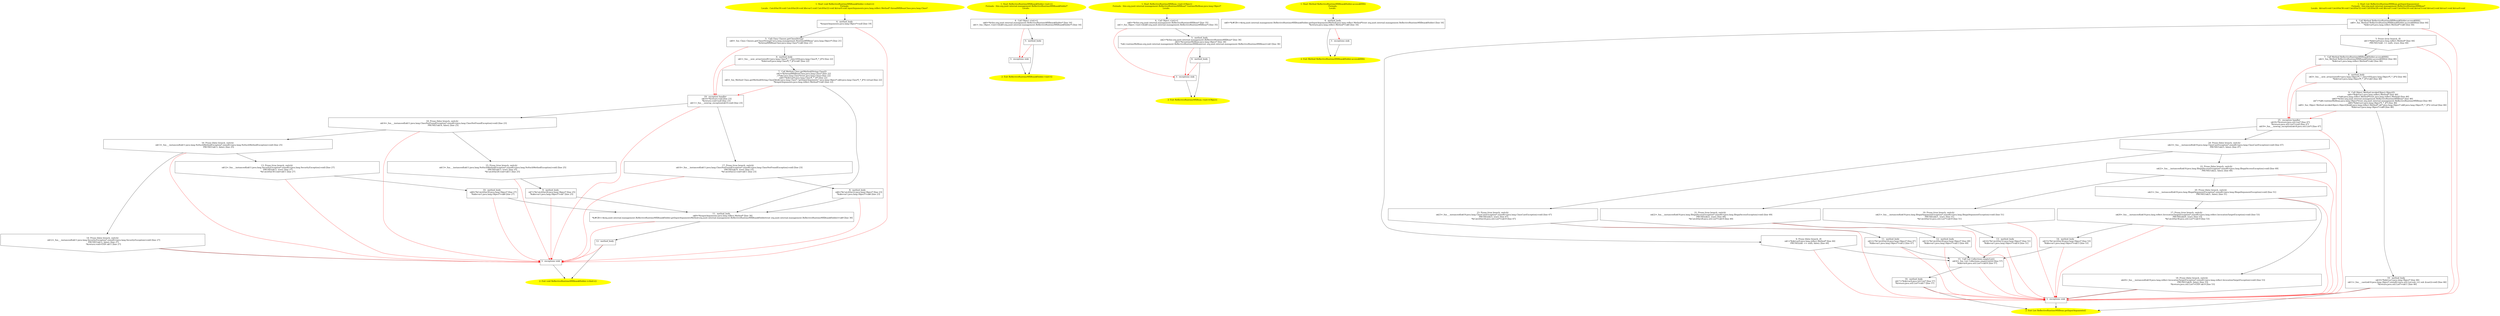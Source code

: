 /* @generated */
digraph cfg {
"org.junit.internal.management.ReflectiveRuntimeMXBean$Holder.<clinit>():void.0eae0ecc3cc8ef712cf47686920da503_1" [label="1: Start void ReflectiveRuntimeMXBean$Holder.<clinit>()\nFormals: \nLocals:  CatchVar30:void CatchVar26:void $bcvar1:void CatchVar22:void $irvar0:void inputArguments:java.lang.reflect.Method* threadMXBeanClass:java.lang.Class* \n  " color=yellow style=filled]
	

	 "org.junit.internal.management.ReflectiveRuntimeMXBean$Holder.<clinit>():void.0eae0ecc3cc8ef712cf47686920da503_1" -> "org.junit.internal.management.ReflectiveRuntimeMXBean$Holder.<clinit>():void.0eae0ecc3cc8ef712cf47686920da503_4" ;
"org.junit.internal.management.ReflectiveRuntimeMXBean$Holder.<clinit>():void.0eae0ecc3cc8ef712cf47686920da503_2" [label="2: Exit void ReflectiveRuntimeMXBean$Holder.<clinit>() \n  " color=yellow style=filled]
	

"org.junit.internal.management.ReflectiveRuntimeMXBean$Holder.<clinit>():void.0eae0ecc3cc8ef712cf47686920da503_3" [label="3:  exceptions sink \n  " shape="box"]
	

	 "org.junit.internal.management.ReflectiveRuntimeMXBean$Holder.<clinit>():void.0eae0ecc3cc8ef712cf47686920da503_3" -> "org.junit.internal.management.ReflectiveRuntimeMXBean$Holder.<clinit>():void.0eae0ecc3cc8ef712cf47686920da503_2" ;
"org.junit.internal.management.ReflectiveRuntimeMXBean$Holder.<clinit>():void.0eae0ecc3cc8ef712cf47686920da503_4" [label="4:  method_body \n   *&inputArguments:java.lang.Object*=null [line 19]\n " shape="box"]
	

	 "org.junit.internal.management.ReflectiveRuntimeMXBean$Holder.<clinit>():void.0eae0ecc3cc8ef712cf47686920da503_4" -> "org.junit.internal.management.ReflectiveRuntimeMXBean$Holder.<clinit>():void.0eae0ecc3cc8ef712cf47686920da503_5" ;
	 "org.junit.internal.management.ReflectiveRuntimeMXBean$Holder.<clinit>():void.0eae0ecc3cc8ef712cf47686920da503_4" -> "org.junit.internal.management.ReflectiveRuntimeMXBean$Holder.<clinit>():void.0eae0ecc3cc8ef712cf47686920da503_3" [color="red" ];
"org.junit.internal.management.ReflectiveRuntimeMXBean$Holder.<clinit>():void.0eae0ecc3cc8ef712cf47686920da503_5" [label="5:  Call Class Classes.getClass(String) \n   n$0=_fun_Class Classes.getClass(String)(\"java.lang.management.RuntimeMXBean\":java.lang.Object*) [line 21]\n  *&threadMXBeanClass:java.lang.Class*=n$0 [line 21]\n " shape="box"]
	

	 "org.junit.internal.management.ReflectiveRuntimeMXBean$Holder.<clinit>():void.0eae0ecc3cc8ef712cf47686920da503_5" -> "org.junit.internal.management.ReflectiveRuntimeMXBean$Holder.<clinit>():void.0eae0ecc3cc8ef712cf47686920da503_6" ;
	 "org.junit.internal.management.ReflectiveRuntimeMXBean$Holder.<clinit>():void.0eae0ecc3cc8ef712cf47686920da503_5" -> "org.junit.internal.management.ReflectiveRuntimeMXBean$Holder.<clinit>():void.0eae0ecc3cc8ef712cf47686920da503_19" [color="red" ];
"org.junit.internal.management.ReflectiveRuntimeMXBean$Holder.<clinit>():void.0eae0ecc3cc8ef712cf47686920da503_6" [label="6:  method_body \n   n$1=_fun___new_array(sizeof(t=java.lang.Class*[_*_];len=[0]):java.lang.Class*[_*_](*)) [line 22]\n  *&$irvar0:java.lang.Class*[_*_](*)=n$1 [line 22]\n " shape="box"]
	

	 "org.junit.internal.management.ReflectiveRuntimeMXBean$Holder.<clinit>():void.0eae0ecc3cc8ef712cf47686920da503_6" -> "org.junit.internal.management.ReflectiveRuntimeMXBean$Holder.<clinit>():void.0eae0ecc3cc8ef712cf47686920da503_7" ;
	 "org.junit.internal.management.ReflectiveRuntimeMXBean$Holder.<clinit>():void.0eae0ecc3cc8ef712cf47686920da503_6" -> "org.junit.internal.management.ReflectiveRuntimeMXBean$Holder.<clinit>():void.0eae0ecc3cc8ef712cf47686920da503_19" [color="red" ];
"org.junit.internal.management.ReflectiveRuntimeMXBean$Holder.<clinit>():void.0eae0ecc3cc8ef712cf47686920da503_7" [label="7:  Call Method Class.getMethod(String,Class[]) \n   n$2=*&threadMXBeanClass:java.lang.Class* [line 22]\n  _=*n$2:java.lang.Class*(root java.lang.Class) [line 22]\n  n$4=*&$irvar0:java.lang.Class*[_*_](*) [line 22]\n  n$5=_fun_Method Class.getMethod(String,Class[])(n$2:java.lang.Class*,\"getInputArguments\":java.lang.Object*,n$4:java.lang.Class*[_*_](*)) virtual [line 22]\n  *&inputArguments:java.lang.reflect.Method*=n$5 [line 22]\n " shape="box"]
	

	 "org.junit.internal.management.ReflectiveRuntimeMXBean$Holder.<clinit>():void.0eae0ecc3cc8ef712cf47686920da503_7" -> "org.junit.internal.management.ReflectiveRuntimeMXBean$Holder.<clinit>():void.0eae0ecc3cc8ef712cf47686920da503_11" ;
	 "org.junit.internal.management.ReflectiveRuntimeMXBean$Holder.<clinit>():void.0eae0ecc3cc8ef712cf47686920da503_7" -> "org.junit.internal.management.ReflectiveRuntimeMXBean$Holder.<clinit>():void.0eae0ecc3cc8ef712cf47686920da503_19" [color="red" ];
"org.junit.internal.management.ReflectiveRuntimeMXBean$Holder.<clinit>():void.0eae0ecc3cc8ef712cf47686920da503_8" [label="8:  method_body \n   n$6=*&CatchVar22:java.lang.Object* [line 23]\n  *&$bcvar1:java.lang.Object*=n$6 [line 23]\n " shape="box"]
	

	 "org.junit.internal.management.ReflectiveRuntimeMXBean$Holder.<clinit>():void.0eae0ecc3cc8ef712cf47686920da503_8" -> "org.junit.internal.management.ReflectiveRuntimeMXBean$Holder.<clinit>():void.0eae0ecc3cc8ef712cf47686920da503_11" ;
	 "org.junit.internal.management.ReflectiveRuntimeMXBean$Holder.<clinit>():void.0eae0ecc3cc8ef712cf47686920da503_8" -> "org.junit.internal.management.ReflectiveRuntimeMXBean$Holder.<clinit>():void.0eae0ecc3cc8ef712cf47686920da503_3" [color="red" ];
"org.junit.internal.management.ReflectiveRuntimeMXBean$Holder.<clinit>():void.0eae0ecc3cc8ef712cf47686920da503_9" [label="9:  method_body \n   n$7=*&CatchVar26:java.lang.Object* [line 25]\n  *&$bcvar1:java.lang.Object*=n$7 [line 25]\n " shape="box"]
	

	 "org.junit.internal.management.ReflectiveRuntimeMXBean$Holder.<clinit>():void.0eae0ecc3cc8ef712cf47686920da503_9" -> "org.junit.internal.management.ReflectiveRuntimeMXBean$Holder.<clinit>():void.0eae0ecc3cc8ef712cf47686920da503_11" ;
	 "org.junit.internal.management.ReflectiveRuntimeMXBean$Holder.<clinit>():void.0eae0ecc3cc8ef712cf47686920da503_9" -> "org.junit.internal.management.ReflectiveRuntimeMXBean$Holder.<clinit>():void.0eae0ecc3cc8ef712cf47686920da503_3" [color="red" ];
"org.junit.internal.management.ReflectiveRuntimeMXBean$Holder.<clinit>():void.0eae0ecc3cc8ef712cf47686920da503_10" [label="10:  method_body \n   n$8=*&CatchVar30:java.lang.Object* [line 27]\n  *&$bcvar1:java.lang.Object*=n$8 [line 27]\n " shape="box"]
	

	 "org.junit.internal.management.ReflectiveRuntimeMXBean$Holder.<clinit>():void.0eae0ecc3cc8ef712cf47686920da503_10" -> "org.junit.internal.management.ReflectiveRuntimeMXBean$Holder.<clinit>():void.0eae0ecc3cc8ef712cf47686920da503_11" ;
	 "org.junit.internal.management.ReflectiveRuntimeMXBean$Holder.<clinit>():void.0eae0ecc3cc8ef712cf47686920da503_10" -> "org.junit.internal.management.ReflectiveRuntimeMXBean$Holder.<clinit>():void.0eae0ecc3cc8ef712cf47686920da503_3" [color="red" ];
"org.junit.internal.management.ReflectiveRuntimeMXBean$Holder.<clinit>():void.0eae0ecc3cc8ef712cf47686920da503_11" [label="11:  method_body \n   n$9=*&inputArguments:java.lang.reflect.Method* [line 30]\n  *&#GB<>$org.junit.internal.management.ReflectiveRuntimeMXBean$Holder.getInputArgumentsMethod:org.junit.internal.management.ReflectiveRuntimeMXBean$Holder(root org.junit.internal.management.ReflectiveRuntimeMXBean$Holder)=n$9 [line 30]\n " shape="box"]
	

	 "org.junit.internal.management.ReflectiveRuntimeMXBean$Holder.<clinit>():void.0eae0ecc3cc8ef712cf47686920da503_11" -> "org.junit.internal.management.ReflectiveRuntimeMXBean$Holder.<clinit>():void.0eae0ecc3cc8ef712cf47686920da503_12" ;
	 "org.junit.internal.management.ReflectiveRuntimeMXBean$Holder.<clinit>():void.0eae0ecc3cc8ef712cf47686920da503_11" -> "org.junit.internal.management.ReflectiveRuntimeMXBean$Holder.<clinit>():void.0eae0ecc3cc8ef712cf47686920da503_3" [color="red" ];
"org.junit.internal.management.ReflectiveRuntimeMXBean$Holder.<clinit>():void.0eae0ecc3cc8ef712cf47686920da503_12" [label="12:  method_body \n  " shape="box"]
	

	 "org.junit.internal.management.ReflectiveRuntimeMXBean$Holder.<clinit>():void.0eae0ecc3cc8ef712cf47686920da503_12" -> "org.junit.internal.management.ReflectiveRuntimeMXBean$Holder.<clinit>():void.0eae0ecc3cc8ef712cf47686920da503_2" ;
	 "org.junit.internal.management.ReflectiveRuntimeMXBean$Holder.<clinit>():void.0eae0ecc3cc8ef712cf47686920da503_12" -> "org.junit.internal.management.ReflectiveRuntimeMXBean$Holder.<clinit>():void.0eae0ecc3cc8ef712cf47686920da503_3" [color="red" ];
"org.junit.internal.management.ReflectiveRuntimeMXBean$Holder.<clinit>():void.0eae0ecc3cc8ef712cf47686920da503_13" [label="13: Prune (true branch, switch) \n   n$12=_fun___instanceof(n$11:java.lang.SecurityException*,sizeof(t=java.lang.SecurityException):void) [line 27]\n  PRUNE(n$12, true); [line 27]\n  *&CatchVar30:void=n$11 [line 27]\n " shape="invhouse"]
	

	 "org.junit.internal.management.ReflectiveRuntimeMXBean$Holder.<clinit>():void.0eae0ecc3cc8ef712cf47686920da503_13" -> "org.junit.internal.management.ReflectiveRuntimeMXBean$Holder.<clinit>():void.0eae0ecc3cc8ef712cf47686920da503_10" ;
	 "org.junit.internal.management.ReflectiveRuntimeMXBean$Holder.<clinit>():void.0eae0ecc3cc8ef712cf47686920da503_13" -> "org.junit.internal.management.ReflectiveRuntimeMXBean$Holder.<clinit>():void.0eae0ecc3cc8ef712cf47686920da503_3" [color="red" ];
"org.junit.internal.management.ReflectiveRuntimeMXBean$Holder.<clinit>():void.0eae0ecc3cc8ef712cf47686920da503_14" [label="14: Prune (false branch, switch) \n   n$12=_fun___instanceof(n$11:java.lang.SecurityException*,sizeof(t=java.lang.SecurityException):void) [line 27]\n  PRUNE(!n$12, false); [line 27]\n  *&return:void=EXN n$11 [line 27]\n " shape="invhouse"]
	

	 "org.junit.internal.management.ReflectiveRuntimeMXBean$Holder.<clinit>():void.0eae0ecc3cc8ef712cf47686920da503_14" -> "org.junit.internal.management.ReflectiveRuntimeMXBean$Holder.<clinit>():void.0eae0ecc3cc8ef712cf47686920da503_3" ;
	 "org.junit.internal.management.ReflectiveRuntimeMXBean$Holder.<clinit>():void.0eae0ecc3cc8ef712cf47686920da503_14" -> "org.junit.internal.management.ReflectiveRuntimeMXBean$Holder.<clinit>():void.0eae0ecc3cc8ef712cf47686920da503_3" [color="red" ];
"org.junit.internal.management.ReflectiveRuntimeMXBean$Holder.<clinit>():void.0eae0ecc3cc8ef712cf47686920da503_15" [label="15: Prune (true branch, switch) \n   n$13=_fun___instanceof(n$11:java.lang.NoSuchMethodException*,sizeof(t=java.lang.NoSuchMethodException):void) [line 25]\n  PRUNE(n$13, true); [line 25]\n  *&CatchVar26:void=n$11 [line 25]\n " shape="invhouse"]
	

	 "org.junit.internal.management.ReflectiveRuntimeMXBean$Holder.<clinit>():void.0eae0ecc3cc8ef712cf47686920da503_15" -> "org.junit.internal.management.ReflectiveRuntimeMXBean$Holder.<clinit>():void.0eae0ecc3cc8ef712cf47686920da503_9" ;
	 "org.junit.internal.management.ReflectiveRuntimeMXBean$Holder.<clinit>():void.0eae0ecc3cc8ef712cf47686920da503_15" -> "org.junit.internal.management.ReflectiveRuntimeMXBean$Holder.<clinit>():void.0eae0ecc3cc8ef712cf47686920da503_3" [color="red" ];
"org.junit.internal.management.ReflectiveRuntimeMXBean$Holder.<clinit>():void.0eae0ecc3cc8ef712cf47686920da503_16" [label="16: Prune (false branch, switch) \n   n$13=_fun___instanceof(n$11:java.lang.NoSuchMethodException*,sizeof(t=java.lang.NoSuchMethodException):void) [line 25]\n  PRUNE(!n$13, false); [line 25]\n " shape="invhouse"]
	

	 "org.junit.internal.management.ReflectiveRuntimeMXBean$Holder.<clinit>():void.0eae0ecc3cc8ef712cf47686920da503_16" -> "org.junit.internal.management.ReflectiveRuntimeMXBean$Holder.<clinit>():void.0eae0ecc3cc8ef712cf47686920da503_13" ;
	 "org.junit.internal.management.ReflectiveRuntimeMXBean$Holder.<clinit>():void.0eae0ecc3cc8ef712cf47686920da503_16" -> "org.junit.internal.management.ReflectiveRuntimeMXBean$Holder.<clinit>():void.0eae0ecc3cc8ef712cf47686920da503_14" ;
	 "org.junit.internal.management.ReflectiveRuntimeMXBean$Holder.<clinit>():void.0eae0ecc3cc8ef712cf47686920da503_16" -> "org.junit.internal.management.ReflectiveRuntimeMXBean$Holder.<clinit>():void.0eae0ecc3cc8ef712cf47686920da503_3" [color="red" ];
"org.junit.internal.management.ReflectiveRuntimeMXBean$Holder.<clinit>():void.0eae0ecc3cc8ef712cf47686920da503_17" [label="17: Prune (true branch, switch) \n   n$14=_fun___instanceof(n$11:java.lang.ClassNotFoundException*,sizeof(t=java.lang.ClassNotFoundException):void) [line 23]\n  PRUNE(n$14, true); [line 23]\n  *&CatchVar22:void=n$11 [line 23]\n " shape="invhouse"]
	

	 "org.junit.internal.management.ReflectiveRuntimeMXBean$Holder.<clinit>():void.0eae0ecc3cc8ef712cf47686920da503_17" -> "org.junit.internal.management.ReflectiveRuntimeMXBean$Holder.<clinit>():void.0eae0ecc3cc8ef712cf47686920da503_8" ;
	 "org.junit.internal.management.ReflectiveRuntimeMXBean$Holder.<clinit>():void.0eae0ecc3cc8ef712cf47686920da503_17" -> "org.junit.internal.management.ReflectiveRuntimeMXBean$Holder.<clinit>():void.0eae0ecc3cc8ef712cf47686920da503_3" [color="red" ];
"org.junit.internal.management.ReflectiveRuntimeMXBean$Holder.<clinit>():void.0eae0ecc3cc8ef712cf47686920da503_18" [label="18: Prune (false branch, switch) \n   n$14=_fun___instanceof(n$11:java.lang.ClassNotFoundException*,sizeof(t=java.lang.ClassNotFoundException):void) [line 23]\n  PRUNE(!n$14, false); [line 23]\n " shape="invhouse"]
	

	 "org.junit.internal.management.ReflectiveRuntimeMXBean$Holder.<clinit>():void.0eae0ecc3cc8ef712cf47686920da503_18" -> "org.junit.internal.management.ReflectiveRuntimeMXBean$Holder.<clinit>():void.0eae0ecc3cc8ef712cf47686920da503_15" ;
	 "org.junit.internal.management.ReflectiveRuntimeMXBean$Holder.<clinit>():void.0eae0ecc3cc8ef712cf47686920da503_18" -> "org.junit.internal.management.ReflectiveRuntimeMXBean$Holder.<clinit>():void.0eae0ecc3cc8ef712cf47686920da503_16" ;
	 "org.junit.internal.management.ReflectiveRuntimeMXBean$Holder.<clinit>():void.0eae0ecc3cc8ef712cf47686920da503_18" -> "org.junit.internal.management.ReflectiveRuntimeMXBean$Holder.<clinit>():void.0eae0ecc3cc8ef712cf47686920da503_3" [color="red" ];
"org.junit.internal.management.ReflectiveRuntimeMXBean$Holder.<clinit>():void.0eae0ecc3cc8ef712cf47686920da503_19" [label="19:  exception handler \n   n$10=*&return:void [line 23]\n  *&return:void=null [line 23]\n  n$11=_fun___unwrap_exception(n$10:void) [line 23]\n " shape="box"]
	

	 "org.junit.internal.management.ReflectiveRuntimeMXBean$Holder.<clinit>():void.0eae0ecc3cc8ef712cf47686920da503_19" -> "org.junit.internal.management.ReflectiveRuntimeMXBean$Holder.<clinit>():void.0eae0ecc3cc8ef712cf47686920da503_17" ;
	 "org.junit.internal.management.ReflectiveRuntimeMXBean$Holder.<clinit>():void.0eae0ecc3cc8ef712cf47686920da503_19" -> "org.junit.internal.management.ReflectiveRuntimeMXBean$Holder.<clinit>():void.0eae0ecc3cc8ef712cf47686920da503_18" ;
	 "org.junit.internal.management.ReflectiveRuntimeMXBean$Holder.<clinit>():void.0eae0ecc3cc8ef712cf47686920da503_19" -> "org.junit.internal.management.ReflectiveRuntimeMXBean$Holder.<clinit>():void.0eae0ecc3cc8ef712cf47686920da503_3" [color="red" ];
"org.junit.internal.management.ReflectiveRuntimeMXBean$Holder.<init>().ecccf9db30d824847eb34f9b7cf79812_1" [label="1: Start ReflectiveRuntimeMXBean$Holder.<init>()\nFormals:  this:org.junit.internal.management.ReflectiveRuntimeMXBean$Holder*\nLocals:  \n  " color=yellow style=filled]
	

	 "org.junit.internal.management.ReflectiveRuntimeMXBean$Holder.<init>().ecccf9db30d824847eb34f9b7cf79812_1" -> "org.junit.internal.management.ReflectiveRuntimeMXBean$Holder.<init>().ecccf9db30d824847eb34f9b7cf79812_4" ;
"org.junit.internal.management.ReflectiveRuntimeMXBean$Holder.<init>().ecccf9db30d824847eb34f9b7cf79812_2" [label="2: Exit ReflectiveRuntimeMXBean$Holder.<init>() \n  " color=yellow style=filled]
	

"org.junit.internal.management.ReflectiveRuntimeMXBean$Holder.<init>().ecccf9db30d824847eb34f9b7cf79812_3" [label="3:  exceptions sink \n  " shape="box"]
	

	 "org.junit.internal.management.ReflectiveRuntimeMXBean$Holder.<init>().ecccf9db30d824847eb34f9b7cf79812_3" -> "org.junit.internal.management.ReflectiveRuntimeMXBean$Holder.<init>().ecccf9db30d824847eb34f9b7cf79812_2" ;
"org.junit.internal.management.ReflectiveRuntimeMXBean$Holder.<init>().ecccf9db30d824847eb34f9b7cf79812_4" [label="4:  Call Object.<init>() \n   n$0=*&this:org.junit.internal.management.ReflectiveRuntimeMXBean$Holder* [line 16]\n  n$1=_fun_Object.<init>()(n$0:org.junit.internal.management.ReflectiveRuntimeMXBean$Holder*) [line 16]\n " shape="box"]
	

	 "org.junit.internal.management.ReflectiveRuntimeMXBean$Holder.<init>().ecccf9db30d824847eb34f9b7cf79812_4" -> "org.junit.internal.management.ReflectiveRuntimeMXBean$Holder.<init>().ecccf9db30d824847eb34f9b7cf79812_5" ;
	 "org.junit.internal.management.ReflectiveRuntimeMXBean$Holder.<init>().ecccf9db30d824847eb34f9b7cf79812_4" -> "org.junit.internal.management.ReflectiveRuntimeMXBean$Holder.<init>().ecccf9db30d824847eb34f9b7cf79812_3" [color="red" ];
"org.junit.internal.management.ReflectiveRuntimeMXBean$Holder.<init>().ecccf9db30d824847eb34f9b7cf79812_5" [label="5:  method_body \n  " shape="box"]
	

	 "org.junit.internal.management.ReflectiveRuntimeMXBean$Holder.<init>().ecccf9db30d824847eb34f9b7cf79812_5" -> "org.junit.internal.management.ReflectiveRuntimeMXBean$Holder.<init>().ecccf9db30d824847eb34f9b7cf79812_2" ;
	 "org.junit.internal.management.ReflectiveRuntimeMXBean$Holder.<init>().ecccf9db30d824847eb34f9b7cf79812_5" -> "org.junit.internal.management.ReflectiveRuntimeMXBean$Holder.<init>().ecccf9db30d824847eb34f9b7cf79812_3" [color="red" ];
"org.junit.internal.management.ReflectiveRuntimeMXBean.<init>(java.lang.Object).6498fe4c49421a67474b377db6fa0f52_1" [label="1: Start ReflectiveRuntimeMXBean.<init>(Object)\nFormals:  this:org.junit.internal.management.ReflectiveRuntimeMXBean* runtimeMxBean:java.lang.Object*\nLocals:  \n  " color=yellow style=filled]
	

	 "org.junit.internal.management.ReflectiveRuntimeMXBean.<init>(java.lang.Object).6498fe4c49421a67474b377db6fa0f52_1" -> "org.junit.internal.management.ReflectiveRuntimeMXBean.<init>(java.lang.Object).6498fe4c49421a67474b377db6fa0f52_4" ;
"org.junit.internal.management.ReflectiveRuntimeMXBean.<init>(java.lang.Object).6498fe4c49421a67474b377db6fa0f52_2" [label="2: Exit ReflectiveRuntimeMXBean.<init>(Object) \n  " color=yellow style=filled]
	

"org.junit.internal.management.ReflectiveRuntimeMXBean.<init>(java.lang.Object).6498fe4c49421a67474b377db6fa0f52_3" [label="3:  exceptions sink \n  " shape="box"]
	

	 "org.junit.internal.management.ReflectiveRuntimeMXBean.<init>(java.lang.Object).6498fe4c49421a67474b377db6fa0f52_3" -> "org.junit.internal.management.ReflectiveRuntimeMXBean.<init>(java.lang.Object).6498fe4c49421a67474b377db6fa0f52_2" ;
"org.junit.internal.management.ReflectiveRuntimeMXBean.<init>(java.lang.Object).6498fe4c49421a67474b377db6fa0f52_4" [label="4:  Call Object.<init>() \n   n$0=*&this:org.junit.internal.management.ReflectiveRuntimeMXBean* [line 35]\n  n$1=_fun_Object.<init>()(n$0:org.junit.internal.management.ReflectiveRuntimeMXBean*) [line 35]\n " shape="box"]
	

	 "org.junit.internal.management.ReflectiveRuntimeMXBean.<init>(java.lang.Object).6498fe4c49421a67474b377db6fa0f52_4" -> "org.junit.internal.management.ReflectiveRuntimeMXBean.<init>(java.lang.Object).6498fe4c49421a67474b377db6fa0f52_5" ;
	 "org.junit.internal.management.ReflectiveRuntimeMXBean.<init>(java.lang.Object).6498fe4c49421a67474b377db6fa0f52_4" -> "org.junit.internal.management.ReflectiveRuntimeMXBean.<init>(java.lang.Object).6498fe4c49421a67474b377db6fa0f52_3" [color="red" ];
"org.junit.internal.management.ReflectiveRuntimeMXBean.<init>(java.lang.Object).6498fe4c49421a67474b377db6fa0f52_5" [label="5:  method_body \n   n$2=*&this:org.junit.internal.management.ReflectiveRuntimeMXBean* [line 36]\n  n$3=*&runtimeMxBean:java.lang.Object* [line 36]\n  *n$2.runtimeMxBean:org.junit.internal.management.ReflectiveRuntimeMXBean(root org.junit.internal.management.ReflectiveRuntimeMXBean)=n$3 [line 36]\n " shape="box"]
	

	 "org.junit.internal.management.ReflectiveRuntimeMXBean.<init>(java.lang.Object).6498fe4c49421a67474b377db6fa0f52_5" -> "org.junit.internal.management.ReflectiveRuntimeMXBean.<init>(java.lang.Object).6498fe4c49421a67474b377db6fa0f52_6" ;
	 "org.junit.internal.management.ReflectiveRuntimeMXBean.<init>(java.lang.Object).6498fe4c49421a67474b377db6fa0f52_5" -> "org.junit.internal.management.ReflectiveRuntimeMXBean.<init>(java.lang.Object).6498fe4c49421a67474b377db6fa0f52_3" [color="red" ];
"org.junit.internal.management.ReflectiveRuntimeMXBean.<init>(java.lang.Object).6498fe4c49421a67474b377db6fa0f52_6" [label="6:  method_body \n  " shape="box"]
	

	 "org.junit.internal.management.ReflectiveRuntimeMXBean.<init>(java.lang.Object).6498fe4c49421a67474b377db6fa0f52_6" -> "org.junit.internal.management.ReflectiveRuntimeMXBean.<init>(java.lang.Object).6498fe4c49421a67474b377db6fa0f52_2" ;
	 "org.junit.internal.management.ReflectiveRuntimeMXBean.<init>(java.lang.Object).6498fe4c49421a67474b377db6fa0f52_6" -> "org.junit.internal.management.ReflectiveRuntimeMXBean.<init>(java.lang.Object).6498fe4c49421a67474b377db6fa0f52_3" [color="red" ];
"org.junit.internal.management.ReflectiveRuntimeMXBean$Holder.access$000():java.lang.reflect.Method.a58dfda85bd97eafcd344f49474667b3_1" [label="1: Start Method ReflectiveRuntimeMXBean$Holder.access$000()\nFormals: \nLocals:  \n  " color=yellow style=filled]
	

	 "org.junit.internal.management.ReflectiveRuntimeMXBean$Holder.access$000():java.lang.reflect.Method.a58dfda85bd97eafcd344f49474667b3_1" -> "org.junit.internal.management.ReflectiveRuntimeMXBean$Holder.access$000():java.lang.reflect.Method.a58dfda85bd97eafcd344f49474667b3_4" ;
"org.junit.internal.management.ReflectiveRuntimeMXBean$Holder.access$000():java.lang.reflect.Method.a58dfda85bd97eafcd344f49474667b3_2" [label="2: Exit Method ReflectiveRuntimeMXBean$Holder.access$000() \n  " color=yellow style=filled]
	

"org.junit.internal.management.ReflectiveRuntimeMXBean$Holder.access$000():java.lang.reflect.Method.a58dfda85bd97eafcd344f49474667b3_3" [label="3:  exceptions sink \n  " shape="box"]
	

	 "org.junit.internal.management.ReflectiveRuntimeMXBean$Holder.access$000():java.lang.reflect.Method.a58dfda85bd97eafcd344f49474667b3_3" -> "org.junit.internal.management.ReflectiveRuntimeMXBean$Holder.access$000():java.lang.reflect.Method.a58dfda85bd97eafcd344f49474667b3_2" ;
"org.junit.internal.management.ReflectiveRuntimeMXBean$Holder.access$000():java.lang.reflect.Method.a58dfda85bd97eafcd344f49474667b3_4" [label="4:  method_body \n   n$0=*&#GB<>$org.junit.internal.management.ReflectiveRuntimeMXBean$Holder.getInputArgumentsMethod:java.lang.reflect.Method*(root org.junit.internal.management.ReflectiveRuntimeMXBean$Holder) [line 16]\n  *&return:java.lang.reflect.Method*=n$0 [line 16]\n " shape="box"]
	

	 "org.junit.internal.management.ReflectiveRuntimeMXBean$Holder.access$000():java.lang.reflect.Method.a58dfda85bd97eafcd344f49474667b3_4" -> "org.junit.internal.management.ReflectiveRuntimeMXBean$Holder.access$000():java.lang.reflect.Method.a58dfda85bd97eafcd344f49474667b3_2" ;
	 "org.junit.internal.management.ReflectiveRuntimeMXBean$Holder.access$000():java.lang.reflect.Method.a58dfda85bd97eafcd344f49474667b3_4" -> "org.junit.internal.management.ReflectiveRuntimeMXBean$Holder.access$000():java.lang.reflect.Method.a58dfda85bd97eafcd344f49474667b3_3" [color="red" ];
"org.junit.internal.management.ReflectiveRuntimeMXBean.getInputArguments():java.util.List.da9b502a4547e4640236fb60992be2e7_1" [label="1: Start List ReflectiveRuntimeMXBean.getInputArguments()\nFormals:  this:org.junit.internal.management.ReflectiveRuntimeMXBean*\nLocals:  $irvar4:void CatchVar36:void CatchVar32:void CatchVar28:void $bcvar1:void CatchVar24:void $irvar3:void $irvar2:void $irvar1:void $irvar0:void \n  " color=yellow style=filled]
	

	 "org.junit.internal.management.ReflectiveRuntimeMXBean.getInputArguments():java.util.List.da9b502a4547e4640236fb60992be2e7_1" -> "org.junit.internal.management.ReflectiveRuntimeMXBean.getInputArguments():java.util.List.da9b502a4547e4640236fb60992be2e7_4" ;
"org.junit.internal.management.ReflectiveRuntimeMXBean.getInputArguments():java.util.List.da9b502a4547e4640236fb60992be2e7_2" [label="2: Exit List ReflectiveRuntimeMXBean.getInputArguments() \n  " color=yellow style=filled]
	

"org.junit.internal.management.ReflectiveRuntimeMXBean.getInputArguments():java.util.List.da9b502a4547e4640236fb60992be2e7_3" [label="3:  exceptions sink \n  " shape="box"]
	

	 "org.junit.internal.management.ReflectiveRuntimeMXBean.getInputArguments():java.util.List.da9b502a4547e4640236fb60992be2e7_3" -> "org.junit.internal.management.ReflectiveRuntimeMXBean.getInputArguments():java.util.List.da9b502a4547e4640236fb60992be2e7_2" ;
"org.junit.internal.management.ReflectiveRuntimeMXBean.getInputArguments():java.util.List.da9b502a4547e4640236fb60992be2e7_4" [label="4:  Call Method ReflectiveRuntimeMXBean$Holder.access$000() \n   n$0=_fun_Method ReflectiveRuntimeMXBean$Holder.access$000()() [line 44]\n  *&$irvar0:java.lang.reflect.Method*=n$0 [line 44]\n " shape="box"]
	

	 "org.junit.internal.management.ReflectiveRuntimeMXBean.getInputArguments():java.util.List.da9b502a4547e4640236fb60992be2e7_4" -> "org.junit.internal.management.ReflectiveRuntimeMXBean.getInputArguments():java.util.List.da9b502a4547e4640236fb60992be2e7_5" ;
	 "org.junit.internal.management.ReflectiveRuntimeMXBean.getInputArguments():java.util.List.da9b502a4547e4640236fb60992be2e7_4" -> "org.junit.internal.management.ReflectiveRuntimeMXBean.getInputArguments():java.util.List.da9b502a4547e4640236fb60992be2e7_6" ;
	 "org.junit.internal.management.ReflectiveRuntimeMXBean.getInputArguments():java.util.List.da9b502a4547e4640236fb60992be2e7_4" -> "org.junit.internal.management.ReflectiveRuntimeMXBean.getInputArguments():java.util.List.da9b502a4547e4640236fb60992be2e7_3" [color="red" ];
"org.junit.internal.management.ReflectiveRuntimeMXBean.getInputArguments():java.util.List.da9b502a4547e4640236fb60992be2e7_5" [label="5: Prune (true branch, if) \n   n$1=*&$irvar0:java.lang.reflect.Method* [line 44]\n  PRUNE(!(n$1 == null), true); [line 44]\n " shape="invhouse"]
	

	 "org.junit.internal.management.ReflectiveRuntimeMXBean.getInputArguments():java.util.List.da9b502a4547e4640236fb60992be2e7_5" -> "org.junit.internal.management.ReflectiveRuntimeMXBean.getInputArguments():java.util.List.da9b502a4547e4640236fb60992be2e7_7" ;
	 "org.junit.internal.management.ReflectiveRuntimeMXBean.getInputArguments():java.util.List.da9b502a4547e4640236fb60992be2e7_5" -> "org.junit.internal.management.ReflectiveRuntimeMXBean.getInputArguments():java.util.List.da9b502a4547e4640236fb60992be2e7_3" [color="red" ];
"org.junit.internal.management.ReflectiveRuntimeMXBean.getInputArguments():java.util.List.da9b502a4547e4640236fb60992be2e7_6" [label="6: Prune (false branch, if) \n   n$1=*&$irvar0:java.lang.reflect.Method* [line 44]\n  PRUNE((n$1 == null), false); [line 44]\n " shape="invhouse"]
	

	 "org.junit.internal.management.ReflectiveRuntimeMXBean.getInputArguments():java.util.List.da9b502a4547e4640236fb60992be2e7_6" -> "org.junit.internal.management.ReflectiveRuntimeMXBean.getInputArguments():java.util.List.da9b502a4547e4640236fb60992be2e7_15" ;
	 "org.junit.internal.management.ReflectiveRuntimeMXBean.getInputArguments():java.util.List.da9b502a4547e4640236fb60992be2e7_6" -> "org.junit.internal.management.ReflectiveRuntimeMXBean.getInputArguments():java.util.List.da9b502a4547e4640236fb60992be2e7_3" [color="red" ];
"org.junit.internal.management.ReflectiveRuntimeMXBean.getInputArguments():java.util.List.da9b502a4547e4640236fb60992be2e7_7" [label="7:  Call Method ReflectiveRuntimeMXBean$Holder.access$000() \n   n$2=_fun_Method ReflectiveRuntimeMXBean$Holder.access$000()() [line 46]\n  *&$irvar1:java.lang.reflect.Method*=n$2 [line 46]\n " shape="box"]
	

	 "org.junit.internal.management.ReflectiveRuntimeMXBean.getInputArguments():java.util.List.da9b502a4547e4640236fb60992be2e7_7" -> "org.junit.internal.management.ReflectiveRuntimeMXBean.getInputArguments():java.util.List.da9b502a4547e4640236fb60992be2e7_8" ;
	 "org.junit.internal.management.ReflectiveRuntimeMXBean.getInputArguments():java.util.List.da9b502a4547e4640236fb60992be2e7_7" -> "org.junit.internal.management.ReflectiveRuntimeMXBean.getInputArguments():java.util.List.da9b502a4547e4640236fb60992be2e7_25" [color="red" ];
"org.junit.internal.management.ReflectiveRuntimeMXBean.getInputArguments():java.util.List.da9b502a4547e4640236fb60992be2e7_8" [label="8:  method_body \n   n$3=_fun___new_array(sizeof(t=java.lang.Object*[_*_];len=[0]):java.lang.Object*[_*_](*)) [line 46]\n  *&$irvar2:java.lang.Object*[_*_](*)=n$3 [line 46]\n " shape="box"]
	

	 "org.junit.internal.management.ReflectiveRuntimeMXBean.getInputArguments():java.util.List.da9b502a4547e4640236fb60992be2e7_8" -> "org.junit.internal.management.ReflectiveRuntimeMXBean.getInputArguments():java.util.List.da9b502a4547e4640236fb60992be2e7_9" ;
	 "org.junit.internal.management.ReflectiveRuntimeMXBean.getInputArguments():java.util.List.da9b502a4547e4640236fb60992be2e7_8" -> "org.junit.internal.management.ReflectiveRuntimeMXBean.getInputArguments():java.util.List.da9b502a4547e4640236fb60992be2e7_25" [color="red" ];
"org.junit.internal.management.ReflectiveRuntimeMXBean.getInputArguments():java.util.List.da9b502a4547e4640236fb60992be2e7_9" [label="9:  Call Object Method.invoke(Object,Object[]) \n   n$4=*&$irvar1:java.lang.reflect.Method* [line 46]\n  _=*n$4:java.lang.reflect.Method*(root java.lang.reflect.Method) [line 46]\n  n$6=*&this:org.junit.internal.management.ReflectiveRuntimeMXBean* [line 46]\n  n$7=*n$6.runtimeMxBean:java.lang.Object*(root org.junit.internal.management.ReflectiveRuntimeMXBean) [line 46]\n  n$8=*&$irvar2:java.lang.Object*[_*_](*) [line 46]\n  n$9=_fun_Object Method.invoke(Object,Object[])(n$4:java.lang.reflect.Method*,n$7:java.lang.Object*,n$8:java.lang.Object*[_*_](*)) virtual [line 46]\n  *&$irvar3:java.lang.Object*=n$9 [line 46]\n " shape="box"]
	

	 "org.junit.internal.management.ReflectiveRuntimeMXBean.getInputArguments():java.util.List.da9b502a4547e4640236fb60992be2e7_9" -> "org.junit.internal.management.ReflectiveRuntimeMXBean.getInputArguments():java.util.List.da9b502a4547e4640236fb60992be2e7_10" ;
	 "org.junit.internal.management.ReflectiveRuntimeMXBean.getInputArguments():java.util.List.da9b502a4547e4640236fb60992be2e7_9" -> "org.junit.internal.management.ReflectiveRuntimeMXBean.getInputArguments():java.util.List.da9b502a4547e4640236fb60992be2e7_25" [color="red" ];
"org.junit.internal.management.ReflectiveRuntimeMXBean.getInputArguments():java.util.List.da9b502a4547e4640236fb60992be2e7_10" [label="10:  method_body \n   n$10=*&$irvar3:java.lang.Object* [line 46]\n  n$11=_fun___cast(n$10:java.lang.Object*,sizeof(t=java.util.List;sub_t=( sub )(cast)):void) [line 46]\n  *&return:java.util.List*=n$11 [line 46]\n " shape="box"]
	

	 "org.junit.internal.management.ReflectiveRuntimeMXBean.getInputArguments():java.util.List.da9b502a4547e4640236fb60992be2e7_10" -> "org.junit.internal.management.ReflectiveRuntimeMXBean.getInputArguments():java.util.List.da9b502a4547e4640236fb60992be2e7_2" ;
	 "org.junit.internal.management.ReflectiveRuntimeMXBean.getInputArguments():java.util.List.da9b502a4547e4640236fb60992be2e7_10" -> "org.junit.internal.management.ReflectiveRuntimeMXBean.getInputArguments():java.util.List.da9b502a4547e4640236fb60992be2e7_3" [color="red" ];
"org.junit.internal.management.ReflectiveRuntimeMXBean.getInputArguments():java.util.List.da9b502a4547e4640236fb60992be2e7_11" [label="11:  method_body \n   n$12=*&CatchVar24:java.lang.Object* [line 47]\n  *&$bcvar1:java.lang.Object*=n$12 [line 47]\n " shape="box"]
	

	 "org.junit.internal.management.ReflectiveRuntimeMXBean.getInputArguments():java.util.List.da9b502a4547e4640236fb60992be2e7_11" -> "org.junit.internal.management.ReflectiveRuntimeMXBean.getInputArguments():java.util.List.da9b502a4547e4640236fb60992be2e7_15" ;
	 "org.junit.internal.management.ReflectiveRuntimeMXBean.getInputArguments():java.util.List.da9b502a4547e4640236fb60992be2e7_11" -> "org.junit.internal.management.ReflectiveRuntimeMXBean.getInputArguments():java.util.List.da9b502a4547e4640236fb60992be2e7_3" [color="red" ];
"org.junit.internal.management.ReflectiveRuntimeMXBean.getInputArguments():java.util.List.da9b502a4547e4640236fb60992be2e7_12" [label="12:  method_body \n   n$13=*&CatchVar28:java.lang.Object* [line 49]\n  *&$bcvar1:java.lang.Object*=n$13 [line 49]\n " shape="box"]
	

	 "org.junit.internal.management.ReflectiveRuntimeMXBean.getInputArguments():java.util.List.da9b502a4547e4640236fb60992be2e7_12" -> "org.junit.internal.management.ReflectiveRuntimeMXBean.getInputArguments():java.util.List.da9b502a4547e4640236fb60992be2e7_15" ;
	 "org.junit.internal.management.ReflectiveRuntimeMXBean.getInputArguments():java.util.List.da9b502a4547e4640236fb60992be2e7_12" -> "org.junit.internal.management.ReflectiveRuntimeMXBean.getInputArguments():java.util.List.da9b502a4547e4640236fb60992be2e7_3" [color="red" ];
"org.junit.internal.management.ReflectiveRuntimeMXBean.getInputArguments():java.util.List.da9b502a4547e4640236fb60992be2e7_13" [label="13:  method_body \n   n$14=*&CatchVar32:java.lang.Object* [line 51]\n  *&$bcvar1:java.lang.Object*=n$14 [line 51]\n " shape="box"]
	

	 "org.junit.internal.management.ReflectiveRuntimeMXBean.getInputArguments():java.util.List.da9b502a4547e4640236fb60992be2e7_13" -> "org.junit.internal.management.ReflectiveRuntimeMXBean.getInputArguments():java.util.List.da9b502a4547e4640236fb60992be2e7_15" ;
	 "org.junit.internal.management.ReflectiveRuntimeMXBean.getInputArguments():java.util.List.da9b502a4547e4640236fb60992be2e7_13" -> "org.junit.internal.management.ReflectiveRuntimeMXBean.getInputArguments():java.util.List.da9b502a4547e4640236fb60992be2e7_3" [color="red" ];
"org.junit.internal.management.ReflectiveRuntimeMXBean.getInputArguments():java.util.List.da9b502a4547e4640236fb60992be2e7_14" [label="14:  method_body \n   n$15=*&CatchVar36:java.lang.Object* [line 53]\n  *&$bcvar1:java.lang.Object*=n$15 [line 53]\n " shape="box"]
	

	 "org.junit.internal.management.ReflectiveRuntimeMXBean.getInputArguments():java.util.List.da9b502a4547e4640236fb60992be2e7_14" -> "org.junit.internal.management.ReflectiveRuntimeMXBean.getInputArguments():java.util.List.da9b502a4547e4640236fb60992be2e7_15" ;
	 "org.junit.internal.management.ReflectiveRuntimeMXBean.getInputArguments():java.util.List.da9b502a4547e4640236fb60992be2e7_14" -> "org.junit.internal.management.ReflectiveRuntimeMXBean.getInputArguments():java.util.List.da9b502a4547e4640236fb60992be2e7_3" [color="red" ];
"org.junit.internal.management.ReflectiveRuntimeMXBean.getInputArguments():java.util.List.da9b502a4547e4640236fb60992be2e7_15" [label="15:  Call List Collections.emptyList() \n   n$16=_fun_List Collections.emptyList()() [line 57]\n  *&$irvar4:java.util.List*=n$16 [line 57]\n " shape="box"]
	

	 "org.junit.internal.management.ReflectiveRuntimeMXBean.getInputArguments():java.util.List.da9b502a4547e4640236fb60992be2e7_15" -> "org.junit.internal.management.ReflectiveRuntimeMXBean.getInputArguments():java.util.List.da9b502a4547e4640236fb60992be2e7_16" ;
	 "org.junit.internal.management.ReflectiveRuntimeMXBean.getInputArguments():java.util.List.da9b502a4547e4640236fb60992be2e7_15" -> "org.junit.internal.management.ReflectiveRuntimeMXBean.getInputArguments():java.util.List.da9b502a4547e4640236fb60992be2e7_3" [color="red" ];
"org.junit.internal.management.ReflectiveRuntimeMXBean.getInputArguments():java.util.List.da9b502a4547e4640236fb60992be2e7_16" [label="16:  method_body \n   n$17=*&$irvar4:java.util.List* [line 57]\n  *&return:java.util.List*=n$17 [line 57]\n " shape="box"]
	

	 "org.junit.internal.management.ReflectiveRuntimeMXBean.getInputArguments():java.util.List.da9b502a4547e4640236fb60992be2e7_16" -> "org.junit.internal.management.ReflectiveRuntimeMXBean.getInputArguments():java.util.List.da9b502a4547e4640236fb60992be2e7_2" ;
	 "org.junit.internal.management.ReflectiveRuntimeMXBean.getInputArguments():java.util.List.da9b502a4547e4640236fb60992be2e7_16" -> "org.junit.internal.management.ReflectiveRuntimeMXBean.getInputArguments():java.util.List.da9b502a4547e4640236fb60992be2e7_3" [color="red" ];
"org.junit.internal.management.ReflectiveRuntimeMXBean.getInputArguments():java.util.List.da9b502a4547e4640236fb60992be2e7_17" [label="17: Prune (true branch, switch) \n   n$20=_fun___instanceof(n$19:java.lang.reflect.InvocationTargetException*,sizeof(t=java.lang.reflect.InvocationTargetException):void) [line 53]\n  PRUNE(n$20, true); [line 53]\n  *&CatchVar36:java.util.List*=n$19 [line 53]\n " shape="invhouse"]
	

	 "org.junit.internal.management.ReflectiveRuntimeMXBean.getInputArguments():java.util.List.da9b502a4547e4640236fb60992be2e7_17" -> "org.junit.internal.management.ReflectiveRuntimeMXBean.getInputArguments():java.util.List.da9b502a4547e4640236fb60992be2e7_14" ;
	 "org.junit.internal.management.ReflectiveRuntimeMXBean.getInputArguments():java.util.List.da9b502a4547e4640236fb60992be2e7_17" -> "org.junit.internal.management.ReflectiveRuntimeMXBean.getInputArguments():java.util.List.da9b502a4547e4640236fb60992be2e7_3" [color="red" ];
"org.junit.internal.management.ReflectiveRuntimeMXBean.getInputArguments():java.util.List.da9b502a4547e4640236fb60992be2e7_18" [label="18: Prune (false branch, switch) \n   n$20=_fun___instanceof(n$19:java.lang.reflect.InvocationTargetException*,sizeof(t=java.lang.reflect.InvocationTargetException):void) [line 53]\n  PRUNE(!n$20, false); [line 53]\n  *&return:java.util.List*=EXN n$19 [line 53]\n " shape="invhouse"]
	

	 "org.junit.internal.management.ReflectiveRuntimeMXBean.getInputArguments():java.util.List.da9b502a4547e4640236fb60992be2e7_18" -> "org.junit.internal.management.ReflectiveRuntimeMXBean.getInputArguments():java.util.List.da9b502a4547e4640236fb60992be2e7_3" ;
	 "org.junit.internal.management.ReflectiveRuntimeMXBean.getInputArguments():java.util.List.da9b502a4547e4640236fb60992be2e7_18" -> "org.junit.internal.management.ReflectiveRuntimeMXBean.getInputArguments():java.util.List.da9b502a4547e4640236fb60992be2e7_3" [color="red" ];
"org.junit.internal.management.ReflectiveRuntimeMXBean.getInputArguments():java.util.List.da9b502a4547e4640236fb60992be2e7_19" [label="19: Prune (true branch, switch) \n   n$21=_fun___instanceof(n$19:java.lang.IllegalArgumentException*,sizeof(t=java.lang.IllegalArgumentException):void) [line 51]\n  PRUNE(n$21, true); [line 51]\n  *&CatchVar32:java.util.List*=n$19 [line 51]\n " shape="invhouse"]
	

	 "org.junit.internal.management.ReflectiveRuntimeMXBean.getInputArguments():java.util.List.da9b502a4547e4640236fb60992be2e7_19" -> "org.junit.internal.management.ReflectiveRuntimeMXBean.getInputArguments():java.util.List.da9b502a4547e4640236fb60992be2e7_13" ;
	 "org.junit.internal.management.ReflectiveRuntimeMXBean.getInputArguments():java.util.List.da9b502a4547e4640236fb60992be2e7_19" -> "org.junit.internal.management.ReflectiveRuntimeMXBean.getInputArguments():java.util.List.da9b502a4547e4640236fb60992be2e7_3" [color="red" ];
"org.junit.internal.management.ReflectiveRuntimeMXBean.getInputArguments():java.util.List.da9b502a4547e4640236fb60992be2e7_20" [label="20: Prune (false branch, switch) \n   n$21=_fun___instanceof(n$19:java.lang.IllegalArgumentException*,sizeof(t=java.lang.IllegalArgumentException):void) [line 51]\n  PRUNE(!n$21, false); [line 51]\n " shape="invhouse"]
	

	 "org.junit.internal.management.ReflectiveRuntimeMXBean.getInputArguments():java.util.List.da9b502a4547e4640236fb60992be2e7_20" -> "org.junit.internal.management.ReflectiveRuntimeMXBean.getInputArguments():java.util.List.da9b502a4547e4640236fb60992be2e7_17" ;
	 "org.junit.internal.management.ReflectiveRuntimeMXBean.getInputArguments():java.util.List.da9b502a4547e4640236fb60992be2e7_20" -> "org.junit.internal.management.ReflectiveRuntimeMXBean.getInputArguments():java.util.List.da9b502a4547e4640236fb60992be2e7_18" ;
	 "org.junit.internal.management.ReflectiveRuntimeMXBean.getInputArguments():java.util.List.da9b502a4547e4640236fb60992be2e7_20" -> "org.junit.internal.management.ReflectiveRuntimeMXBean.getInputArguments():java.util.List.da9b502a4547e4640236fb60992be2e7_3" [color="red" ];
"org.junit.internal.management.ReflectiveRuntimeMXBean.getInputArguments():java.util.List.da9b502a4547e4640236fb60992be2e7_21" [label="21: Prune (true branch, switch) \n   n$22=_fun___instanceof(n$19:java.lang.IllegalAccessException*,sizeof(t=java.lang.IllegalAccessException):void) [line 49]\n  PRUNE(n$22, true); [line 49]\n  *&CatchVar28:java.util.List*=n$19 [line 49]\n " shape="invhouse"]
	

	 "org.junit.internal.management.ReflectiveRuntimeMXBean.getInputArguments():java.util.List.da9b502a4547e4640236fb60992be2e7_21" -> "org.junit.internal.management.ReflectiveRuntimeMXBean.getInputArguments():java.util.List.da9b502a4547e4640236fb60992be2e7_12" ;
	 "org.junit.internal.management.ReflectiveRuntimeMXBean.getInputArguments():java.util.List.da9b502a4547e4640236fb60992be2e7_21" -> "org.junit.internal.management.ReflectiveRuntimeMXBean.getInputArguments():java.util.List.da9b502a4547e4640236fb60992be2e7_3" [color="red" ];
"org.junit.internal.management.ReflectiveRuntimeMXBean.getInputArguments():java.util.List.da9b502a4547e4640236fb60992be2e7_22" [label="22: Prune (false branch, switch) \n   n$22=_fun___instanceof(n$19:java.lang.IllegalAccessException*,sizeof(t=java.lang.IllegalAccessException):void) [line 49]\n  PRUNE(!n$22, false); [line 49]\n " shape="invhouse"]
	

	 "org.junit.internal.management.ReflectiveRuntimeMXBean.getInputArguments():java.util.List.da9b502a4547e4640236fb60992be2e7_22" -> "org.junit.internal.management.ReflectiveRuntimeMXBean.getInputArguments():java.util.List.da9b502a4547e4640236fb60992be2e7_19" ;
	 "org.junit.internal.management.ReflectiveRuntimeMXBean.getInputArguments():java.util.List.da9b502a4547e4640236fb60992be2e7_22" -> "org.junit.internal.management.ReflectiveRuntimeMXBean.getInputArguments():java.util.List.da9b502a4547e4640236fb60992be2e7_20" ;
	 "org.junit.internal.management.ReflectiveRuntimeMXBean.getInputArguments():java.util.List.da9b502a4547e4640236fb60992be2e7_22" -> "org.junit.internal.management.ReflectiveRuntimeMXBean.getInputArguments():java.util.List.da9b502a4547e4640236fb60992be2e7_3" [color="red" ];
"org.junit.internal.management.ReflectiveRuntimeMXBean.getInputArguments():java.util.List.da9b502a4547e4640236fb60992be2e7_23" [label="23: Prune (true branch, switch) \n   n$23=_fun___instanceof(n$19:java.lang.ClassCastException*,sizeof(t=java.lang.ClassCastException):void) [line 47]\n  PRUNE(n$23, true); [line 47]\n  *&CatchVar24:java.util.List*=n$19 [line 47]\n " shape="invhouse"]
	

	 "org.junit.internal.management.ReflectiveRuntimeMXBean.getInputArguments():java.util.List.da9b502a4547e4640236fb60992be2e7_23" -> "org.junit.internal.management.ReflectiveRuntimeMXBean.getInputArguments():java.util.List.da9b502a4547e4640236fb60992be2e7_11" ;
	 "org.junit.internal.management.ReflectiveRuntimeMXBean.getInputArguments():java.util.List.da9b502a4547e4640236fb60992be2e7_23" -> "org.junit.internal.management.ReflectiveRuntimeMXBean.getInputArguments():java.util.List.da9b502a4547e4640236fb60992be2e7_3" [color="red" ];
"org.junit.internal.management.ReflectiveRuntimeMXBean.getInputArguments():java.util.List.da9b502a4547e4640236fb60992be2e7_24" [label="24: Prune (false branch, switch) \n   n$23=_fun___instanceof(n$19:java.lang.ClassCastException*,sizeof(t=java.lang.ClassCastException):void) [line 47]\n  PRUNE(!n$23, false); [line 47]\n " shape="invhouse"]
	

	 "org.junit.internal.management.ReflectiveRuntimeMXBean.getInputArguments():java.util.List.da9b502a4547e4640236fb60992be2e7_24" -> "org.junit.internal.management.ReflectiveRuntimeMXBean.getInputArguments():java.util.List.da9b502a4547e4640236fb60992be2e7_21" ;
	 "org.junit.internal.management.ReflectiveRuntimeMXBean.getInputArguments():java.util.List.da9b502a4547e4640236fb60992be2e7_24" -> "org.junit.internal.management.ReflectiveRuntimeMXBean.getInputArguments():java.util.List.da9b502a4547e4640236fb60992be2e7_22" ;
	 "org.junit.internal.management.ReflectiveRuntimeMXBean.getInputArguments():java.util.List.da9b502a4547e4640236fb60992be2e7_24" -> "org.junit.internal.management.ReflectiveRuntimeMXBean.getInputArguments():java.util.List.da9b502a4547e4640236fb60992be2e7_3" [color="red" ];
"org.junit.internal.management.ReflectiveRuntimeMXBean.getInputArguments():java.util.List.da9b502a4547e4640236fb60992be2e7_25" [label="25:  exception handler \n   n$18=*&return:java.util.List* [line 47]\n  *&return:java.util.List*=null [line 47]\n  n$19=_fun___unwrap_exception(n$18:java.util.List*) [line 47]\n " shape="box"]
	

	 "org.junit.internal.management.ReflectiveRuntimeMXBean.getInputArguments():java.util.List.da9b502a4547e4640236fb60992be2e7_25" -> "org.junit.internal.management.ReflectiveRuntimeMXBean.getInputArguments():java.util.List.da9b502a4547e4640236fb60992be2e7_23" ;
	 "org.junit.internal.management.ReflectiveRuntimeMXBean.getInputArguments():java.util.List.da9b502a4547e4640236fb60992be2e7_25" -> "org.junit.internal.management.ReflectiveRuntimeMXBean.getInputArguments():java.util.List.da9b502a4547e4640236fb60992be2e7_24" ;
	 "org.junit.internal.management.ReflectiveRuntimeMXBean.getInputArguments():java.util.List.da9b502a4547e4640236fb60992be2e7_25" -> "org.junit.internal.management.ReflectiveRuntimeMXBean.getInputArguments():java.util.List.da9b502a4547e4640236fb60992be2e7_3" [color="red" ];
}

